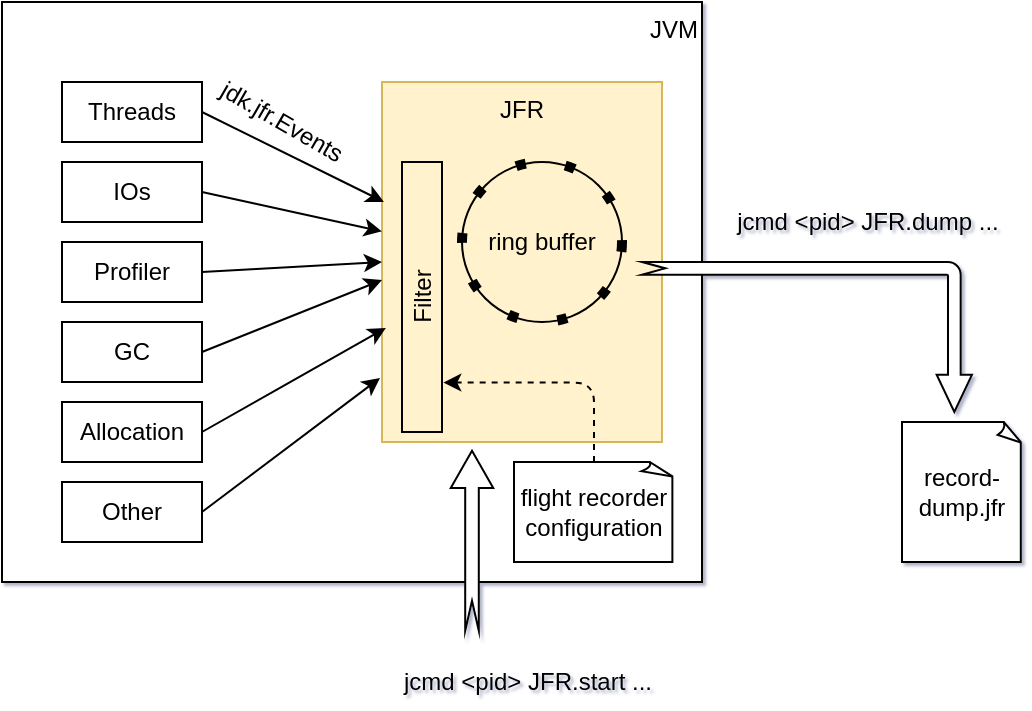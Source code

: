 <mxfile version="13.0.3" type="device"><diagram id="sfdOncARN9-wwuz0C6x5" name="Page-1"><mxGraphModel dx="1713" dy="1039" grid="1" gridSize="10" guides="1" tooltips="1" connect="1" arrows="1" fold="1" page="1" pageScale="1" pageWidth="413" pageHeight="291" background="none" math="0" shadow="1"><root><mxCell id="0"/><mxCell id="1" parent="0"/><mxCell id="BTXgb7rPRsrvb9v3BDUu-1" value="&lt;div align=&quot;right&quot;&gt;JVM&lt;/div&gt;" style="rounded=0;whiteSpace=wrap;html=1;align=right;verticalAlign=top;horizontal=1;" vertex="1" parent="1"><mxGeometry x="170" y="410" width="350" height="290" as="geometry"/></mxCell><mxCell id="BTXgb7rPRsrvb9v3BDUu-3" value="JFR" style="rounded=0;whiteSpace=wrap;html=1;fillColor=#fff2cc;strokeColor=#d6b656;verticalAlign=top;" vertex="1" parent="1"><mxGeometry x="360" y="450" width="140" height="180" as="geometry"/></mxCell><mxCell id="BTXgb7rPRsrvb9v3BDUu-12" style="rounded=0;orthogonalLoop=1;jettySize=auto;html=1;exitX=1;exitY=0.5;exitDx=0;exitDy=0;entryX=0.007;entryY=0.333;entryDx=0;entryDy=0;entryPerimeter=0;" edge="1" parent="1" source="BTXgb7rPRsrvb9v3BDUu-4" target="BTXgb7rPRsrvb9v3BDUu-3"><mxGeometry relative="1" as="geometry"/></mxCell><mxCell id="BTXgb7rPRsrvb9v3BDUu-4" value="Threads" style="rounded=0;whiteSpace=wrap;html=1;" vertex="1" parent="1"><mxGeometry x="200" y="450" width="70" height="30" as="geometry"/></mxCell><mxCell id="BTXgb7rPRsrvb9v3BDUu-14" style="edgeStyle=none;rounded=0;orthogonalLoop=1;jettySize=auto;html=1;exitX=1;exitY=0.5;exitDx=0;exitDy=0;" edge="1" parent="1" source="BTXgb7rPRsrvb9v3BDUu-5" target="BTXgb7rPRsrvb9v3BDUu-3"><mxGeometry relative="1" as="geometry"/></mxCell><mxCell id="BTXgb7rPRsrvb9v3BDUu-5" value="IOs" style="rounded=0;whiteSpace=wrap;html=1;" vertex="1" parent="1"><mxGeometry x="200" y="490" width="70" height="30" as="geometry"/></mxCell><mxCell id="BTXgb7rPRsrvb9v3BDUu-16" style="edgeStyle=none;rounded=0;orthogonalLoop=1;jettySize=auto;html=1;exitX=1;exitY=0.5;exitDx=0;exitDy=0;entryX=0;entryY=0.5;entryDx=0;entryDy=0;" edge="1" parent="1" source="BTXgb7rPRsrvb9v3BDUu-6" target="BTXgb7rPRsrvb9v3BDUu-3"><mxGeometry relative="1" as="geometry"/></mxCell><mxCell id="BTXgb7rPRsrvb9v3BDUu-6" value="Profiler" style="rounded=0;whiteSpace=wrap;html=1;" vertex="1" parent="1"><mxGeometry x="200" y="530" width="70" height="30" as="geometry"/></mxCell><mxCell id="BTXgb7rPRsrvb9v3BDUu-18" style="edgeStyle=none;rounded=0;orthogonalLoop=1;jettySize=auto;html=1;exitX=1;exitY=0.5;exitDx=0;exitDy=0;entryX=0;entryY=0.55;entryDx=0;entryDy=0;entryPerimeter=0;" edge="1" parent="1" source="BTXgb7rPRsrvb9v3BDUu-7" target="BTXgb7rPRsrvb9v3BDUu-3"><mxGeometry relative="1" as="geometry"/></mxCell><mxCell id="BTXgb7rPRsrvb9v3BDUu-7" value="GC" style="rounded=0;whiteSpace=wrap;html=1;" vertex="1" parent="1"><mxGeometry x="200" y="570" width="70" height="30" as="geometry"/></mxCell><mxCell id="BTXgb7rPRsrvb9v3BDUu-8" value="Allocation" style="rounded=0;whiteSpace=wrap;html=1;" vertex="1" parent="1"><mxGeometry x="200" y="610" width="70" height="30" as="geometry"/></mxCell><mxCell id="BTXgb7rPRsrvb9v3BDUu-9" value="Other" style="rounded=0;whiteSpace=wrap;html=1;" vertex="1" parent="1"><mxGeometry x="200" y="650" width="70" height="30" as="geometry"/></mxCell><mxCell id="BTXgb7rPRsrvb9v3BDUu-20" value="" style="endArrow=classic;html=1;exitX=1;exitY=0.5;exitDx=0;exitDy=0;entryX=0.014;entryY=0.683;entryDx=0;entryDy=0;entryPerimeter=0;" edge="1" parent="1" source="BTXgb7rPRsrvb9v3BDUu-8" target="BTXgb7rPRsrvb9v3BDUu-3"><mxGeometry width="50" height="50" relative="1" as="geometry"><mxPoint x="310" y="630" as="sourcePoint"/><mxPoint x="360" y="580" as="targetPoint"/></mxGeometry></mxCell><mxCell id="BTXgb7rPRsrvb9v3BDUu-21" value="" style="endArrow=classic;html=1;exitX=1;exitY=0.5;exitDx=0;exitDy=0;entryX=-0.007;entryY=0.822;entryDx=0;entryDy=0;entryPerimeter=0;" edge="1" parent="1" source="BTXgb7rPRsrvb9v3BDUu-9" target="BTXgb7rPRsrvb9v3BDUu-3"><mxGeometry width="50" height="50" relative="1" as="geometry"><mxPoint x="430" y="610" as="sourcePoint"/><mxPoint x="480" y="560" as="targetPoint"/></mxGeometry></mxCell><mxCell id="BTXgb7rPRsrvb9v3BDUu-24" value="" style="group" vertex="1" connectable="0" parent="1"><mxGeometry x="400" y="490" width="80" height="80" as="geometry"/></mxCell><mxCell id="BTXgb7rPRsrvb9v3BDUu-22" value="" style="ellipse;whiteSpace=wrap;html=1;aspect=fixed;dashed=1;fixDash=0;autosize=0;container=0;backgroundOutline=0;portConstraintRotation=0;fillColor=none;perimeterSpacing=0;strokeWidth=5;dashPattern=1 4;" vertex="1" parent="BTXgb7rPRsrvb9v3BDUu-24"><mxGeometry width="80" height="80" as="geometry"/></mxCell><mxCell id="BTXgb7rPRsrvb9v3BDUu-23" value="ring buffer" style="ellipse;whiteSpace=wrap;html=1;aspect=fixed;strokeWidth=1;fillColor=none;" vertex="1" parent="BTXgb7rPRsrvb9v3BDUu-24"><mxGeometry width="80" height="80" as="geometry"/></mxCell><mxCell id="BTXgb7rPRsrvb9v3BDUu-25" value="record-dump.jfr" style="whiteSpace=wrap;html=1;shape=mxgraph.basic.document;strokeWidth=1;" vertex="1" parent="1"><mxGeometry x="620" y="620" width="60" height="70" as="geometry"/></mxCell><mxCell id="BTXgb7rPRsrvb9v3BDUu-26" value="jcmd &amp;lt;pid&amp;gt; JFR.dump ..." style="text;html=1;strokeColor=none;fillColor=none;align=center;verticalAlign=middle;whiteSpace=wrap;rounded=0;" vertex="1" parent="1"><mxGeometry x="530" y="510" width="146" height="20" as="geometry"/></mxCell><mxCell id="BTXgb7rPRsrvb9v3BDUu-27" value="" style="html=1;shadow=0;dashed=0;align=center;verticalAlign=middle;shape=mxgraph.arrows2.bendArrow;dy=3.17;dx=18.67;notch=11.67;arrowHead=17.67;rounded=1;strokeWidth=1;rotation=90;" vertex="1" parent="1"><mxGeometry x="535" y="495" width="75" height="165" as="geometry"/></mxCell><mxCell id="BTXgb7rPRsrvb9v3BDUu-28" value="jcmd &amp;lt;pid&amp;gt; JFR.start ..." style="text;html=1;strokeColor=none;fillColor=none;align=center;verticalAlign=middle;whiteSpace=wrap;rounded=0;" vertex="1" parent="1"><mxGeometry x="360" y="740" width="146" height="20" as="geometry"/></mxCell><mxCell id="BTXgb7rPRsrvb9v3BDUu-29" value="" style="html=1;shadow=0;dashed=0;align=center;verticalAlign=middle;shape=mxgraph.arrows2.arrow;dy=0.68;dx=18.67;notch=15;strokeWidth=1;rotation=-90;" vertex="1" parent="1"><mxGeometry x="360" y="668.75" width="90" height="21.25" as="geometry"/></mxCell><mxCell id="BTXgb7rPRsrvb9v3BDUu-30" value="&lt;div style=&quot;font-size: 12px;&quot;&gt;jdk.jfr.Events&lt;/div&gt;" style="text;html=1;strokeColor=none;fillColor=none;align=center;verticalAlign=middle;whiteSpace=wrap;rounded=0;rotation=30;fontSize=12;" vertex="1" parent="1"><mxGeometry x="250" y="460" width="120" height="20" as="geometry"/></mxCell><mxCell id="BTXgb7rPRsrvb9v3BDUu-31" value="Filter" style="rounded=0;whiteSpace=wrap;html=1;strokeWidth=1;fillColor=none;horizontal=0;" vertex="1" parent="1"><mxGeometry x="370" y="490" width="20" height="135" as="geometry"/></mxCell><mxCell id="BTXgb7rPRsrvb9v3BDUu-32" value="flight recorder configuration" style="whiteSpace=wrap;html=1;shape=mxgraph.basic.document;strokeWidth=1;fillColor=none;" vertex="1" parent="1"><mxGeometry x="426" y="640" width="80" height="50" as="geometry"/></mxCell><mxCell id="BTXgb7rPRsrvb9v3BDUu-39" value="" style="edgeStyle=segmentEdgeStyle;endArrow=classic;html=1;exitX=0.5;exitY=0;exitDx=0;exitDy=0;exitPerimeter=0;entryX=1.033;entryY=0.817;entryDx=0;entryDy=0;entryPerimeter=0;dashed=1;" edge="1" parent="1" source="BTXgb7rPRsrvb9v3BDUu-32" target="BTXgb7rPRsrvb9v3BDUu-31"><mxGeometry width="50" height="50" relative="1" as="geometry"><mxPoint x="290" y="630" as="sourcePoint"/><mxPoint x="340" y="580" as="targetPoint"/><Array as="points"><mxPoint x="466" y="600"/></Array></mxGeometry></mxCell></root></mxGraphModel></diagram></mxfile>